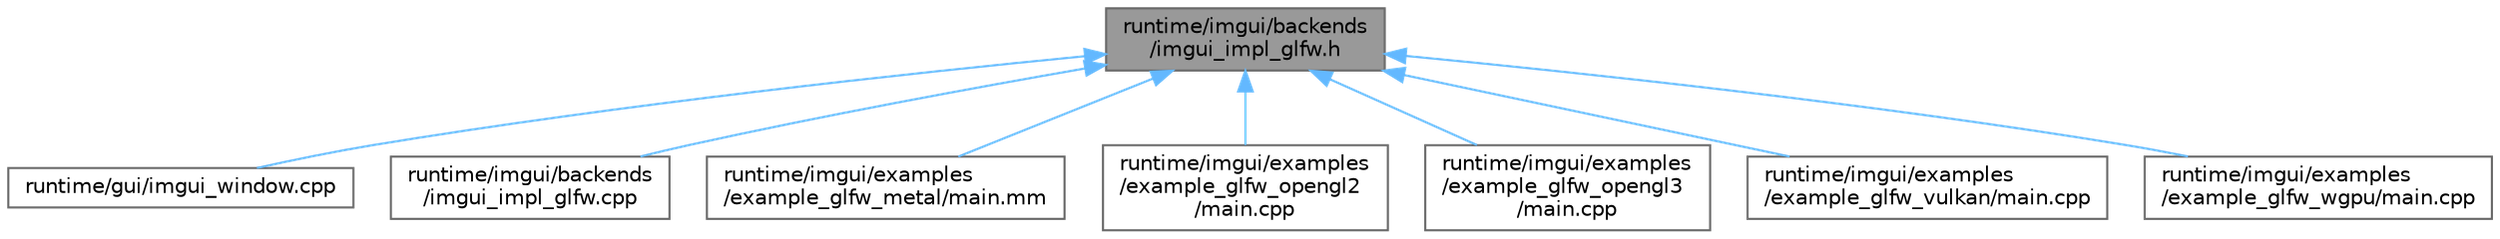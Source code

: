 digraph "runtime/imgui/backends/imgui_impl_glfw.h"
{
 // LATEX_PDF_SIZE
  bgcolor="transparent";
  edge [fontname=Helvetica,fontsize=10,labelfontname=Helvetica,labelfontsize=10];
  node [fontname=Helvetica,fontsize=10,shape=box,height=0.2,width=0.4];
  Node1 [id="Node000001",label="runtime/imgui/backends\l/imgui_impl_glfw.h",height=0.2,width=0.4,color="gray40", fillcolor="grey60", style="filled", fontcolor="black",tooltip=" "];
  Node1 -> Node2 [id="edge1_Node000001_Node000002",dir="back",color="steelblue1",style="solid",tooltip=" "];
  Node2 [id="Node000002",label="runtime/gui/imgui_window.cpp",height=0.2,width=0.4,color="grey40", fillcolor="white", style="filled",URL="$imgui__window_8cpp.html",tooltip=" "];
  Node1 -> Node3 [id="edge2_Node000001_Node000003",dir="back",color="steelblue1",style="solid",tooltip=" "];
  Node3 [id="Node000003",label="runtime/imgui/backends\l/imgui_impl_glfw.cpp",height=0.2,width=0.4,color="grey40", fillcolor="white", style="filled",URL="$imgui__impl__glfw_8cpp.html",tooltip=" "];
  Node1 -> Node4 [id="edge3_Node000001_Node000004",dir="back",color="steelblue1",style="solid",tooltip=" "];
  Node4 [id="Node000004",label="runtime/imgui/examples\l/example_glfw_metal/main.mm",height=0.2,width=0.4,color="grey40", fillcolor="white", style="filled",URL="$example__glfw__metal_2main_8mm.html",tooltip=" "];
  Node1 -> Node5 [id="edge4_Node000001_Node000005",dir="back",color="steelblue1",style="solid",tooltip=" "];
  Node5 [id="Node000005",label="runtime/imgui/examples\l/example_glfw_opengl2\l/main.cpp",height=0.2,width=0.4,color="grey40", fillcolor="white", style="filled",URL="$imgui_2examples_2example__glfw__opengl2_2main_8cpp.html",tooltip=" "];
  Node1 -> Node6 [id="edge5_Node000001_Node000006",dir="back",color="steelblue1",style="solid",tooltip=" "];
  Node6 [id="Node000006",label="runtime/imgui/examples\l/example_glfw_opengl3\l/main.cpp",height=0.2,width=0.4,color="grey40", fillcolor="white", style="filled",URL="$imgui_2examples_2example__glfw__opengl3_2main_8cpp.html",tooltip=" "];
  Node1 -> Node7 [id="edge6_Node000001_Node000007",dir="back",color="steelblue1",style="solid",tooltip=" "];
  Node7 [id="Node000007",label="runtime/imgui/examples\l/example_glfw_vulkan/main.cpp",height=0.2,width=0.4,color="grey40", fillcolor="white", style="filled",URL="$imgui_2examples_2example__glfw__vulkan_2main_8cpp.html",tooltip=" "];
  Node1 -> Node8 [id="edge7_Node000001_Node000008",dir="back",color="steelblue1",style="solid",tooltip=" "];
  Node8 [id="Node000008",label="runtime/imgui/examples\l/example_glfw_wgpu/main.cpp",height=0.2,width=0.4,color="grey40", fillcolor="white", style="filled",URL="$imgui_2examples_2example__glfw__wgpu_2main_8cpp.html",tooltip=" "];
}
